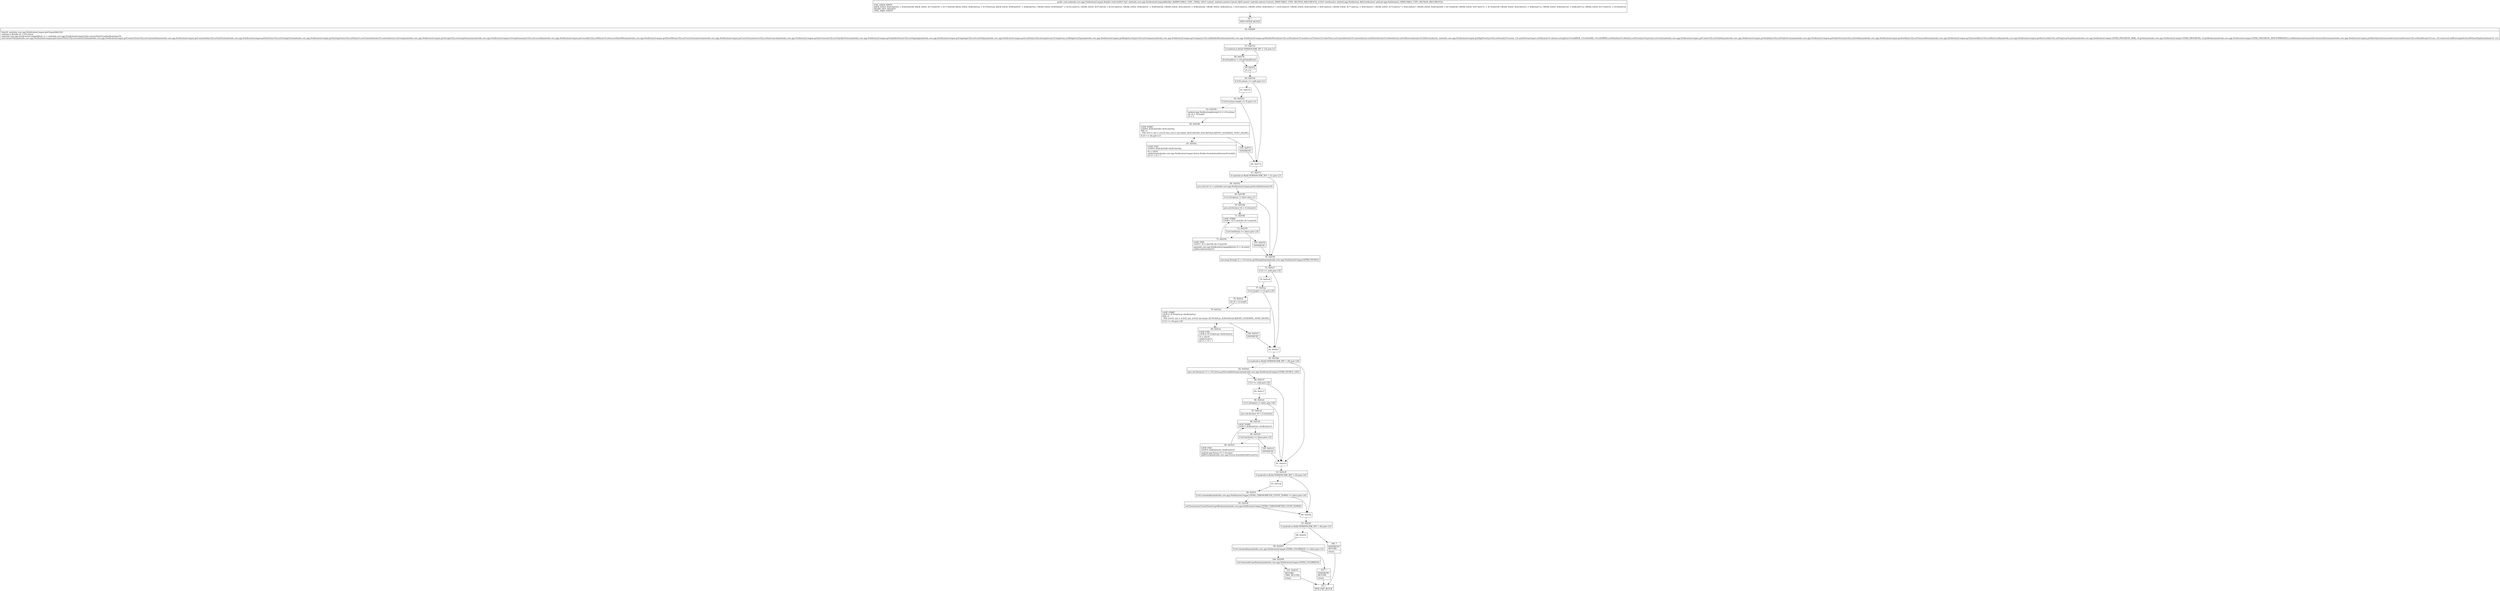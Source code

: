 digraph "CFG forandroidx.core.app.NotificationCompat.Builder.\<init\>(Landroid\/content\/Context;Landroid\/app\/Notification;)V" {
Node_54 [shape=record,label="{54\:\ ?|MTH_ENTER_BLOCK\l}"];
Node_56 [shape=record,label="{56\:\ 0x0000|this(r9, androidx.core.app.NotificationCompat.getChannelId(r10))\landroid.os.Bundle r0 = r10.extras\landroidx.core.app.NotificationCompat$Style r1 = androidx.core.app.NotificationCompat.Style.extractStyleFromNotification(r10)\lsetContentTitle(androidx.core.app.NotificationCompat.getContentTitle(r10)).setContentText(androidx.core.app.NotificationCompat.getContentText(r10)).setContentInfo(androidx.core.app.NotificationCompat.getContentInfo(r10)).setSubText(androidx.core.app.NotificationCompat.getSubText(r10)).setSettingsText(androidx.core.app.NotificationCompat.getSettingsText(r10)).setStyle(r1).setContentIntent(r10.contentIntent).setGroup(androidx.core.app.NotificationCompat.getGroup(r10)).setGroupSummary(androidx.core.app.NotificationCompat.isGroupSummary(r10)).setLocusId(androidx.core.app.NotificationCompat.getLocusId(r10)).setWhen(r10.when).setShowWhen(androidx.core.app.NotificationCompat.getShowWhen(r10)).setUsesChronometer(androidx.core.app.NotificationCompat.getUsesChronometer(r10)).setAutoCancel(androidx.core.app.NotificationCompat.getAutoCancel(r10)).setOnlyAlertOnce(androidx.core.app.NotificationCompat.getOnlyAlertOnce(r10)).setOngoing(androidx.core.app.NotificationCompat.getOngoing(r10)).setLocalOnly(androidx.core.app.NotificationCompat.getLocalOnly(r10)).setLargeIcon(r10.largeIcon).setBadgeIconType(androidx.core.app.NotificationCompat.getBadgeIconType(r10)).setCategory(androidx.core.app.NotificationCompat.getCategory(r10)).setBubbleMetadata(androidx.core.app.NotificationCompat.getBubbleMetadata(r10)).setNumber(r10.number).setTicker(r10.tickerText).setContentIntent(r10.contentIntent).setDeleteIntent(r10.deleteIntent).setFullScreenIntent(r10.fullScreenIntent, androidx.core.app.NotificationCompat.getHighPriority(r10)).setSound(r10.sound, r10.audioStreamType).setVibrate(r10.vibrate).setLights(r10.ledARGB, r10.ledOnMS, r10.ledOffMS).setDefaults(r10.defaults).setPriority(r10.priority).setColor(androidx.core.app.NotificationCompat.getColor(r10)).setVisibility(androidx.core.app.NotificationCompat.getVisibility(r10)).setPublicVersion(androidx.core.app.NotificationCompat.getPublicVersion(r10)).setSortKey(androidx.core.app.NotificationCompat.getSortKey(r10)).setTimeoutAfter(androidx.core.app.NotificationCompat.getTimeoutAfter(r10)).setShortcutId(androidx.core.app.NotificationCompat.getShortcutId(r10)).setProgress(r0.getInt(androidx.core.app.NotificationCompat.EXTRA_PROGRESS_MAX), r0.getInt(androidx.core.app.NotificationCompat.EXTRA_PROGRESS), r0.getBoolean(androidx.core.app.NotificationCompat.EXTRA_PROGRESS_INDETERMINATE)).setAllowSystemGeneratedContextualActions(androidx.core.app.NotificationCompat.getAllowSystemGeneratedContextualActions(r10)).setSmallIcon(r10.icon, r10.iconLevel).addExtras(getExtrasWithoutDuplicateData(r10, r1))\l}"];
Node_57 [shape=record,label="{57\:\ 0x0152|if (android.os.Build.VERSION.SDK_INT \< 23) goto L4\l}"];
Node_58 [shape=record,label="{58\:\ 0x0154|r8.mSmallIcon = r10.getSmallIcon()\l}"];
Node_59 [shape=record,label="{59\:\ 0x015a|r3 = 0\l}"];
Node_60 [shape=record,label="{60\:\ 0x015d|if (r10.actions == null) goto L12\l}"];
Node_61 [shape=record,label="{61\:\ 0x015f}"];
Node_62 [shape=record,label="{62\:\ 0x0162|if (r10.actions.length == 0) goto L12\l}"];
Node_63 [shape=record,label="{63\:\ 0x0164|android.app.Notification$Action[] r2 = r10.actions\lint r4 = r2.length\lr5 = 0\l}"];
Node_64 [shape=record,label="{64\:\ 0x0168|LOOP_START\lLOOP:0: B:64:0x0168\-\>B:65:0x016a\lPHI: r5 \l  PHI: (r5v11 int) = (r5v10 int), (r5v12 int) binds: [B:63:0x0164, B:65:0x016a] A[DONT_GENERATE, DONT_INLINE]\l|if (r5 \>= r4) goto L11\l}"];
Node_65 [shape=record,label="{65\:\ 0x016a|LOOP_END\lLOOP:0: B:64:0x0168\-\>B:65:0x016a\l|r6 = r2[r5]\laddAction(androidx.core.app.NotificationCompat.Action.Builder.fromAndroidAction(r6).build())\lint r5 = r5 + 1\l}"];
Node_102 [shape=record,label="{102\:\ 0x017a|SYNTHETIC\l}"];
Node_66 [shape=record,label="{66\:\ 0x017a}"];
Node_67 [shape=record,label="{67\:\ 0x017e|if (android.os.Build.VERSION.SDK_INT \< 21) goto L21\l}"];
Node_68 [shape=record,label="{68\:\ 0x0181|java.util.List r2 = androidx.core.app.NotificationCompat.getInvisibleActions(r10)\l}"];
Node_69 [shape=record,label="{69\:\ 0x0189|if (r2.isEmpty() != false) goto L21\l}"];
Node_70 [shape=record,label="{70\:\ 0x018b|java.util.Iterator r4 = r2.iterator()\l}"];
Node_71 [shape=record,label="{71\:\ 0x018f|LOOP_START\lLOOP:1: B:71:0x018f\-\>B:73:0x0195\l}"];
Node_72 [shape=record,label="{72\:\ 0x0193|if (r4.hasNext() == false) goto L20\l}"];
Node_73 [shape=record,label="{73\:\ 0x0195|LOOP_END\lLOOP:1: B:71:0x018f\-\>B:73:0x0195\l|androidx.core.app.NotificationCompat$Action r5 = r4.next()\laddInvisibleAction(r5)\l}"];
Node_103 [shape=record,label="{103\:\ 0x019f|SYNTHETIC\l}"];
Node_74 [shape=record,label="{74\:\ 0x019f|java.lang.String[] r2 = r10.extras.getStringArray(androidx.core.app.NotificationCompat.EXTRA_PEOPLE)\l}"];
Node_75 [shape=record,label="{75\:\ 0x01a7|if (r2 == null) goto L29\l}"];
Node_76 [shape=record,label="{76\:\ 0x01a9}"];
Node_77 [shape=record,label="{77\:\ 0x01aa|if (r2.length == 0) goto L29\l}"];
Node_78 [shape=record,label="{78\:\ 0x01ac|int r4 = r2.length\l}"];
Node_79 [shape=record,label="{79\:\ 0x01ad|LOOP_START\lLOOP:2: B:79:0x01ad\-\>B:80:0x01af\lPHI: r3 \l  PHI: (r3v51 int) = (r3v41 int), (r3v52 int) binds: [B:78:0x01ac, B:80:0x01af] A[DONT_GENERATE, DONT_INLINE]\l|if (r3 \>= r4) goto L28\l}"];
Node_80 [shape=record,label="{80\:\ 0x01af|LOOP_END\lLOOP:2: B:79:0x01ad\-\>B:80:0x01af\l|r5 = r2[r3]\laddPerson(r5)\lint r3 = r3 + 1\l}"];
Node_104 [shape=record,label="{104\:\ 0x01b7|SYNTHETIC\l}"];
Node_81 [shape=record,label="{81\:\ 0x01b7}"];
Node_82 [shape=record,label="{82\:\ 0x01bb|if (android.os.Build.VERSION.SDK_INT \< 28) goto L40\l}"];
Node_83 [shape=record,label="{83\:\ 0x01bd|java.util.ArrayList r3 = r10.extras.getParcelableArrayList(androidx.core.app.NotificationCompat.EXTRA_PEOPLE_LIST)\l}"];
Node_84 [shape=record,label="{84\:\ 0x01c5|if (r3 == null) goto L40\l}"];
Node_85 [shape=record,label="{85\:\ 0x01c7}"];
Node_86 [shape=record,label="{86\:\ 0x01cb|if (r3.isEmpty() != false) goto L40\l}"];
Node_87 [shape=record,label="{87\:\ 0x01cd|java.util.Iterator r4 = r3.iterator()\l}"];
Node_88 [shape=record,label="{88\:\ 0x01d1|LOOP_START\lLOOP:3: B:88:0x01d1\-\>B:90:0x01d7\l}"];
Node_89 [shape=record,label="{89\:\ 0x01d5|if (r4.hasNext() == false) goto L39\l}"];
Node_90 [shape=record,label="{90\:\ 0x01d7|LOOP_END\lLOOP:3: B:88:0x01d1\-\>B:90:0x01d7\l|android.app.Person r5 = r4.next()\laddPerson(androidx.core.app.Person.fromAndroidPerson(r5))\l}"];
Node_105 [shape=record,label="{105\:\ 0x01e5|SYNTHETIC\l}"];
Node_91 [shape=record,label="{91\:\ 0x01e5}"];
Node_92 [shape=record,label="{92\:\ 0x01e9|if (android.os.Build.VERSION.SDK_INT \< 24) goto L45\l}"];
Node_93 [shape=record,label="{93\:\ 0x01eb}"];
Node_94 [shape=record,label="{94\:\ 0x01f1|if (r0.containsKey(androidx.core.app.NotificationCompat.EXTRA_CHRONOMETER_COUNT_DOWN) == false) goto L45\l}"];
Node_95 [shape=record,label="{95\:\ 0x01f4|setChronometerCountDown(r0.getBoolean(androidx.core.app.NotificationCompat.EXTRA_CHRONOMETER_COUNT_DOWN))\l}"];
Node_96 [shape=record,label="{96\:\ 0x01fb}"];
Node_97 [shape=record,label="{97\:\ 0x01ff|if (android.os.Build.VERSION.SDK_INT \< 26) goto L53\l}"];
Node_98 [shape=record,label="{98\:\ 0x0201}"];
Node_99 [shape=record,label="{99\:\ 0x0207|if (r0.containsKey(androidx.core.app.NotificationCompat.EXTRA_COLORIZED) == false) goto L52\l}"];
Node_100 [shape=record,label="{100\:\ 0x0209|setColorized(r0.getBoolean(androidx.core.app.NotificationCompat.EXTRA_COLORIZED))\l}"];
Node_101 [shape=record,label="{101\:\ 0x0210|RETURN\lORIG_RETURN\l|return\l}"];
Node_55 [shape=record,label="{55\:\ ?|MTH_EXIT_BLOCK\l}"];
Node_107 [shape=record,label="{107\:\ ?|SYNTHETIC\lRETURN\l|return\l}"];
Node_106 [shape=record,label="{106\:\ ?|SYNTHETIC\lRETURN\l|return\l}"];
MethodNode[shape=record,label="{public void androidx.core.app.NotificationCompat.Builder.\<init\>((r8v0 'this' androidx.core.app.NotificationCompat$Builder A[IMMUTABLE_TYPE, THIS]), (r9v0 'context' android.content.Context A[D('context' android.content.Context), IMMUTABLE_TYPE, METHOD_ARGUMENT]), (r10v0 'notification' android.app.Notification A[D('notification' android.app.Notification), IMMUTABLE_TYPE, METHOD_ARGUMENT]))  | USE_LINES_HINTS\lBACK_EDGE: B:65:0x016a \-\> B:64:0x0168, BACK_EDGE: B:73:0x0195 \-\> B:71:0x018f, BACK_EDGE: B:80:0x01af \-\> B:79:0x01ad, BACK_EDGE: B:90:0x01d7 \-\> B:88:0x01d1, CROSS_EDGE: B:99:0x0207 \-\> B:101:0x0210, CROSS_EDGE: B:97:0x01ff \-\> B:101:0x0210, CROSS_EDGE: B:94:0x01f1 \-\> B:96:0x01fb, CROSS_EDGE: B:92:0x01e9 \-\> B:96:0x01fb, CROSS_EDGE: B:86:0x01cb \-\> B:91:0x01e5, CROSS_EDGE: B:84:0x01c5 \-\> B:91:0x01e5, CROSS_EDGE: B:82:0x01bb \-\> B:91:0x01e5, CROSS_EDGE: B:77:0x01aa \-\> B:81:0x01b7, CROSS_EDGE: B:75:0x01a7 \-\> B:81:0x01b7, CROSS_EDGE: B:69:0x0189 \-\> B:74:0x019f, CROSS_EDGE: B:67:0x017e \-\> B:74:0x019f, CROSS_EDGE: B:62:0x0162 \-\> B:66:0x017a, CROSS_EDGE: B:60:0x015d \-\> B:66:0x017a, CROSS_EDGE: B:57:0x0152 \-\> B:59:0x015a\lINLINE_NOT_NEEDED\lTYPE_VARS: EMPTY\l}"];
MethodNode -> Node_54;Node_54 -> Node_56;
Node_56 -> Node_57;
Node_57 -> Node_58[style=dashed];
Node_57 -> Node_59;
Node_58 -> Node_59;
Node_59 -> Node_60;
Node_60 -> Node_61[style=dashed];
Node_60 -> Node_66;
Node_61 -> Node_62;
Node_62 -> Node_63[style=dashed];
Node_62 -> Node_66;
Node_63 -> Node_64;
Node_64 -> Node_65[style=dashed];
Node_64 -> Node_102;
Node_65 -> Node_64;
Node_102 -> Node_66;
Node_66 -> Node_67;
Node_67 -> Node_68[style=dashed];
Node_67 -> Node_74;
Node_68 -> Node_69;
Node_69 -> Node_70[style=dashed];
Node_69 -> Node_74;
Node_70 -> Node_71;
Node_71 -> Node_72;
Node_72 -> Node_73[style=dashed];
Node_72 -> Node_103;
Node_73 -> Node_71;
Node_103 -> Node_74;
Node_74 -> Node_75;
Node_75 -> Node_76[style=dashed];
Node_75 -> Node_81;
Node_76 -> Node_77;
Node_77 -> Node_78[style=dashed];
Node_77 -> Node_81;
Node_78 -> Node_79;
Node_79 -> Node_80[style=dashed];
Node_79 -> Node_104;
Node_80 -> Node_79;
Node_104 -> Node_81;
Node_81 -> Node_82;
Node_82 -> Node_83[style=dashed];
Node_82 -> Node_91;
Node_83 -> Node_84;
Node_84 -> Node_85[style=dashed];
Node_84 -> Node_91;
Node_85 -> Node_86;
Node_86 -> Node_87[style=dashed];
Node_86 -> Node_91;
Node_87 -> Node_88;
Node_88 -> Node_89;
Node_89 -> Node_90[style=dashed];
Node_89 -> Node_105;
Node_90 -> Node_88;
Node_105 -> Node_91;
Node_91 -> Node_92;
Node_92 -> Node_93[style=dashed];
Node_92 -> Node_96;
Node_93 -> Node_94;
Node_94 -> Node_95[style=dashed];
Node_94 -> Node_96;
Node_95 -> Node_96;
Node_96 -> Node_97;
Node_97 -> Node_98[style=dashed];
Node_97 -> Node_106;
Node_98 -> Node_99;
Node_99 -> Node_100[style=dashed];
Node_99 -> Node_107;
Node_100 -> Node_101;
Node_101 -> Node_55;
Node_107 -> Node_55;
Node_106 -> Node_55;
}

